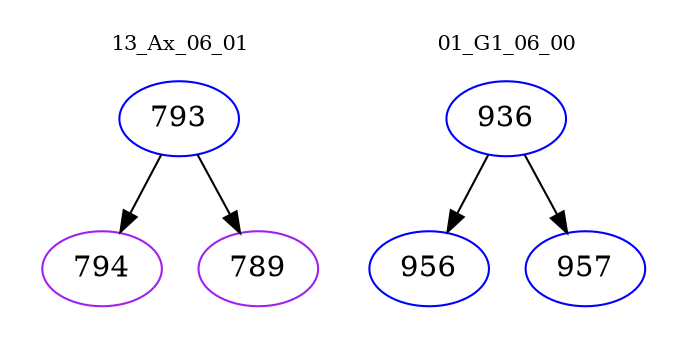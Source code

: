 digraph{
subgraph cluster_0 {
color = white
label = "13_Ax_06_01";
fontsize=10;
T0_793 [label="793", color="blue"]
T0_793 -> T0_794 [color="black"]
T0_794 [label="794", color="purple"]
T0_793 -> T0_789 [color="black"]
T0_789 [label="789", color="purple"]
}
subgraph cluster_1 {
color = white
label = "01_G1_06_00";
fontsize=10;
T1_936 [label="936", color="blue"]
T1_936 -> T1_956 [color="black"]
T1_956 [label="956", color="blue"]
T1_936 -> T1_957 [color="black"]
T1_957 [label="957", color="blue"]
}
}
